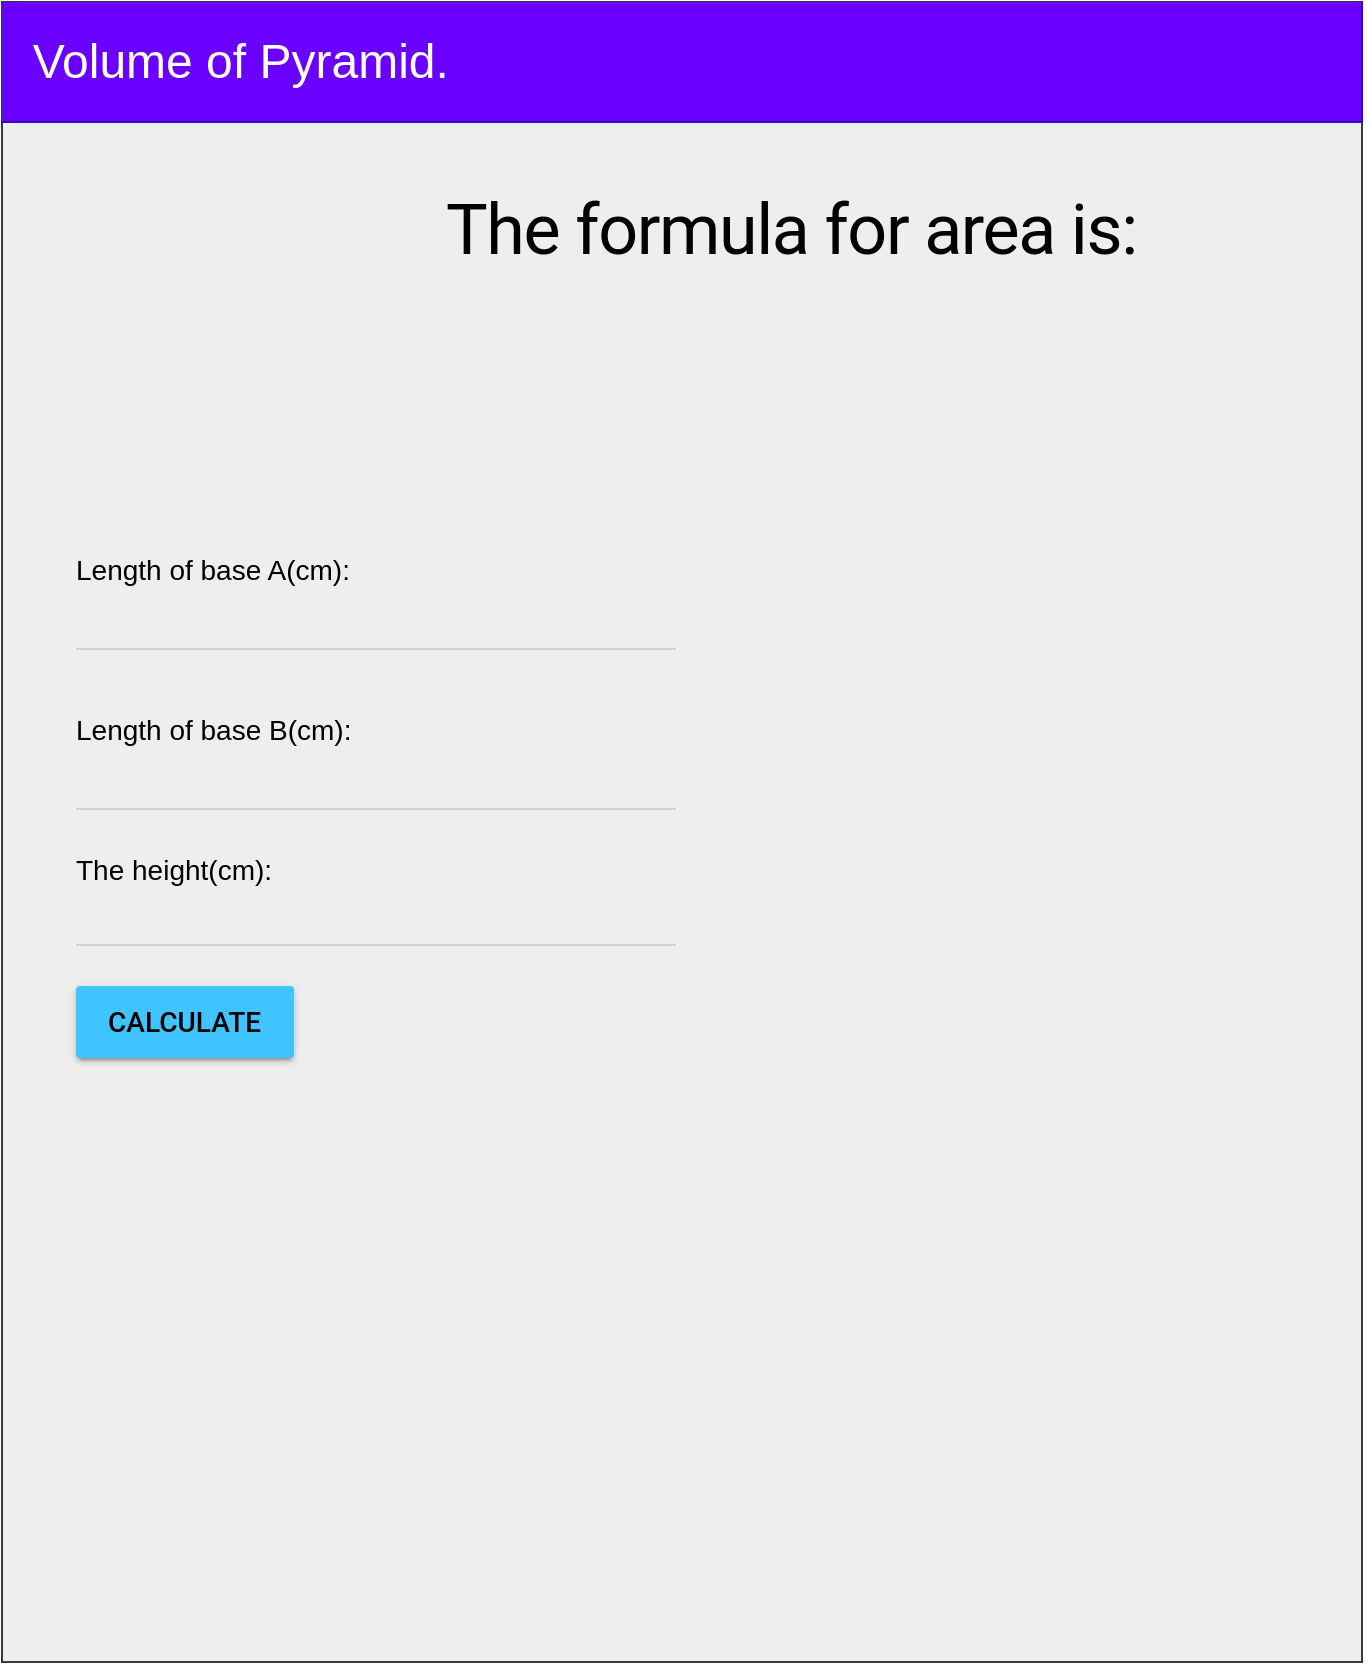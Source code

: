 <mxfile>
    <diagram id="iCWmLCv3RTQe7lw8I4d4" name="Page-1">
        <mxGraphModel dx="2553" dy="1110" grid="1" gridSize="10" guides="1" tooltips="1" connect="1" arrows="1" fold="1" page="1" pageScale="1" pageWidth="850" pageHeight="1100" math="0" shadow="0">
            <root>
                <mxCell id="0"/>
                <mxCell id="1" parent="0"/>
                <mxCell id="2" value="" style="verticalLabelPosition=bottom;verticalAlign=top;html=1;shape=mxgraph.basic.rect;fillColor2=none;strokeWidth=1;size=20;indent=5;fillColor=#eeeeee;strokeColor=#36393d;" vertex="1" parent="1">
                    <mxGeometry x="90" y="80" width="680" height="830" as="geometry"/>
                </mxCell>
                <mxCell id="3" value="&lt;p style=&quot;line-height: 1.2&quot;&gt;&lt;span style=&quot;font-size: 24px&quot;&gt;&amp;nbsp; Volume of Pyramid.&lt;/span&gt;&lt;/p&gt;" style="shape=partialRectangle;whiteSpace=wrap;html=1;top=0;left=0;fillColor=#6a00ff;align=left;fontColor=#ffffff;strokeColor=#3700CC;" vertex="1" parent="1">
                    <mxGeometry x="90" y="80" width="680" height="60" as="geometry"/>
                </mxCell>
                <mxCell id="4" value="&lt;h1 style=&quot;padding: 0px ; font-size: 35px ; line-height: 1.35 ; letter-spacing: -0.02em ; margin: 24px 0px 24px 40px ; font-family: &amp;#34;roboto&amp;#34; , &amp;#34;helvetica&amp;#34; , &amp;#34;arial&amp;#34; , sans-serif ; font-weight: 400 ; font-style: normal ; text-indent: 0px ; text-transform: none ; word-spacing: 0px&quot;&gt;&lt;font color=&quot;#000000&quot;&gt;The formula for area is:&lt;/font&gt;&lt;/h1&gt;" style="text;whiteSpace=wrap;html=1;fontSize=25;" vertex="1" parent="1">
                    <mxGeometry x="270" y="140" width="470" height="110" as="geometry"/>
                </mxCell>
                <mxCell id="5" value="&lt;span style=&quot;font-family: &amp;#34;helvetica&amp;#34; , &amp;#34;arial&amp;#34; , sans-serif ; font-size: 14px ; font-style: normal ; font-weight: 400 ; letter-spacing: normal ; text-indent: 0px ; text-transform: none ; word-spacing: 0px ; display: inline ; float: none&quot;&gt;&lt;font color=&quot;#000000&quot;&gt;Length of base A(cm):&lt;/font&gt;&lt;/span&gt;" style="text;whiteSpace=wrap;html=1;fontSize=24;" vertex="1" parent="1">
                    <mxGeometry x="125" y="340" width="145" height="50" as="geometry"/>
                </mxCell>
                <mxCell id="6" value="&lt;form action=&quot;https://ics2o-unit3-04-html.evgeny-vovk.repl.co/&quot; style=&quot;text-indent: 0px&quot;&gt;&lt;div class=&quot;mdl-textfield mdl-js-textfield is-upgraded&quot; style=&quot;position: relative ; display: inline-block ; box-sizing: border-box ; width: 300px ; max-width: 100% ; margin: 0px ; padding: 20px 0px&quot;&gt;&lt;font color=&quot;#000000&quot;&gt;&lt;br&gt;&lt;br&gt;&lt;input class=&quot;mdl-textfield__input&quot; type=&quot;text&quot; pattern=&quot;-?[0-9]*(\.[0-9]+)?&quot; id=&quot;fahrenheit&quot; style=&quot;font-family: &amp;#34;helvetica&amp;#34; , &amp;#34;arial&amp;#34; , sans-serif ; font-size: 16px ; font-style: normal ; font-weight: 400 ; letter-spacing: normal ; text-transform: none ; word-spacing: 0px ; border-top: none ; border-right: none ; border-left: none ; border-bottom: 1px solid rgba(0 , 0 , 0 , 0.12) ; display: block ; margin: 0px ; padding: 4px 0px ; width: 300px ; background: 0px 0px ; text-align: left&quot;&gt;&lt;label class=&quot;mdl-textfield__label&quot; style=&quot;font-family: &amp;#34;helvetica&amp;#34; , &amp;#34;arial&amp;#34; , sans-serif ; font-size: 16px ; font-style: normal ; font-weight: 400 ; letter-spacing: normal ; text-transform: none ; word-spacing: 0px ; position: absolute ; display: block ; width: 300px ; overflow: hidden ; text-align: left&quot;&gt;&lt;br&gt;&lt;/label&gt;&lt;span class=&quot;mdl-textfield__error&quot; style=&quot;font-family: &amp;#34;helvetica&amp;#34; , &amp;#34;arial&amp;#34; , sans-serif ; font-size: 12px ; font-style: normal ; font-weight: 400 ; letter-spacing: normal ; text-transform: none ; word-spacing: 0px ; position: absolute ; margin-top: 3px ; visibility: hidden ; display: block&quot;&gt;&lt;/span&gt;&lt;/font&gt;&lt;/div&gt;&lt;/form&gt;&lt;font color=&quot;#000000&quot;&gt;&lt;button class=&quot;mdl-button mdl-js-button mdl-button--raised mdl-js-ripple-effect mdl-button--accent&quot; style=&quot;background: rgb(64 , 196 , 255) ; border: none ; border-radius: 2px ; position: relative ; height: 36px ; margin: 0px ; min-width: 64px ; padding: 0px 16px ; display: inline-block ; font-family: &amp;#34;roboto&amp;#34; , &amp;#34;helvetica&amp;#34; , &amp;#34;arial&amp;#34; , sans-serif ; font-size: 14px ; font-weight: 500 ; text-transform: uppercase ; letter-spacing: 0px ; overflow: hidden ; transition: all 0.2s cubic-bezier(0.4 , 0 , 1 , 1) 0s , all 0.2s cubic-bezier(0.4 , 0 , 0.2 , 1) 0s , all 0.2s cubic-bezier(0.4 , 0 , 0.2 , 1) 0s ; outline: none ; cursor: pointer ; text-decoration: none ; text-align: center ; line-height: 36px ; vertical-align: middle ; box-shadow: rgba(0 , 0 , 0 , 0.14) 0px 2px 2px 0px , rgba(0 , 0 , 0 , 0.2) 0px 3px 1px -2px , rgba(0 , 0 , 0 , 0.12) 0px 1px 5px 0px&quot;&gt;CALCULATE&lt;span class=&quot;mdl-button__ripple-container&quot; style=&quot;display: block ; height: 36px ; left: 0px ; position: absolute ; top: 0px ; width: 113.438px ; z-index: 0 ; overflow: hidden&quot;&gt;&lt;span class=&quot;mdl-ripple&quot; style=&quot;background: rgb(66 , 66 , 66) ; border-radius: 50% ; height: 50px ; left: 0px ; opacity: 0 ; position: absolute ; top: 0px ; transform: translate(-50% , -50%) ; width: 50px ; overflow: hidden&quot;&gt;&lt;/span&gt;&lt;/span&gt;&lt;/button&gt;&lt;span style=&quot;font-family: &amp;#34;helvetica&amp;#34; , &amp;#34;arial&amp;#34; , sans-serif ; font-size: 14px ; font-style: normal ; font-weight: 400 ; letter-spacing: normal ; text-indent: 0px ; text-transform: none ; word-spacing: 0px ; display: inline ; float: none&quot;&gt;&lt;/span&gt;&lt;/font&gt;" style="text;whiteSpace=wrap;html=1;fontSize=24;" vertex="1" parent="1">
                    <mxGeometry x="125" y="440" width="330" height="150" as="geometry"/>
                </mxCell>
                <mxCell id="7" value="" style="shape=image;verticalLabelPosition=bottom;labelBackgroundColor=#ffffff;verticalAlign=top;aspect=fixed;imageAspect=0;image=https://2bd86f18-e87a-4227-bcf8-55e5e6ffaa8d.id.repl.co/img/trapezoid.png;" vertex="1" parent="1">
                    <mxGeometry x="110" y="150" width="171" height="164" as="geometry"/>
                </mxCell>
                <mxCell id="8" value="" style="shape=image;verticalLabelPosition=bottom;labelBackgroundColor=#ffffff;verticalAlign=top;aspect=fixed;imageAspect=0;image=https://2bd86f18-e87a-4227-bcf8-55e5e6ffaa8d.id.repl.co/img/formula.png;" vertex="1" parent="1">
                    <mxGeometry x="424.5" y="230" width="161" height="84" as="geometry"/>
                </mxCell>
                <mxCell id="9" value="&lt;input class=&quot;mdl-textfield__input&quot; type=&quot;text&quot; pattern=&quot;-?[0-9]*(\.[0-9]+)?&quot; id=&quot;length&quot; style=&quot;border-top: none ; border-right: none ; border-left: none ; border-bottom: 1px solid rgba(0 , 0 , 0 , 0.12) ; display: block ; font-size: 16px ; font-family: &amp;#34;helvetica&amp;#34; , &amp;#34;arial&amp;#34; , sans-serif ; margin: 0px ; padding: 4px 0px ; width: 300px ; background: 0px 0px ; text-align: left ; color: inherit&quot;&gt;&lt;br class=&quot;Apple-interchange-newline&quot;&gt;&lt;div&gt;&lt;/div&gt;&lt;label class=&quot;mdl-textfield__label&quot; style=&quot;color: rgba(0 , 0 , 0 , 0.26) ; font-size: 16px ; position: absolute ; display: block ; width: 300px ; overflow: hidden ; text-align: left ; font-family: &amp;#34;helvetica&amp;#34; , &amp;#34;arial&amp;#34; , sans-serif ; font-style: normal ; font-weight: 400 ; letter-spacing: normal ; text-indent: 0px ; text-transform: none ; word-spacing: 0px&quot;&gt;&lt;br&gt;&lt;/label&gt;" style="text;whiteSpace=wrap;html=1;" vertex="1" parent="1">
                    <mxGeometry x="125" y="370" width="330" height="60" as="geometry"/>
                </mxCell>
                <mxCell id="10" value="&lt;span style=&quot;color: rgb(0 , 0 , 0) ; font-family: &amp;#34;helvetica&amp;#34; , &amp;#34;arial&amp;#34; , sans-serif ; font-size: 14px&quot;&gt;Length of base B(cm):&lt;/span&gt;" style="text;whiteSpace=wrap;html=1;fontSize=24;" vertex="1" parent="1">
                    <mxGeometry x="125" y="420" width="145" height="50" as="geometry"/>
                </mxCell>
                <mxCell id="11" value="&lt;input class=&quot;mdl-textfield__input&quot; type=&quot;text&quot; pattern=&quot;-?[0-9]*(\.[0-9]+)?&quot; id=&quot;length&quot; style=&quot;border-top: none ; border-right: none ; border-left: none ; border-bottom: 1px solid rgba(0 , 0 , 0 , 0.12) ; display: block ; font-size: 16px ; font-family: &amp;#34;helvetica&amp;#34; , &amp;#34;arial&amp;#34; , sans-serif ; margin: 0px ; padding: 4px 0px ; width: 300px ; background: 0px 0px ; text-align: left ; color: inherit&quot;&gt;&lt;br class=&quot;Apple-interchange-newline&quot;&gt;&lt;div&gt;&lt;/div&gt;&lt;label class=&quot;mdl-textfield__label&quot; style=&quot;color: rgba(0 , 0 , 0 , 0.26) ; font-size: 16px ; position: absolute ; display: block ; width: 300px ; overflow: hidden ; text-align: left ; font-family: &amp;#34;helvetica&amp;#34; , &amp;#34;arial&amp;#34; , sans-serif ; font-style: normal ; font-weight: 400 ; letter-spacing: normal ; text-indent: 0px ; text-transform: none ; word-spacing: 0px&quot;&gt;&lt;br&gt;&lt;/label&gt;" style="text;whiteSpace=wrap;html=1;" vertex="1" parent="1">
                    <mxGeometry x="125" y="450" width="330" height="60" as="geometry"/>
                </mxCell>
                <mxCell id="12" value="&lt;span style=&quot;font-family: &amp;#34;helvetica&amp;#34; , &amp;#34;arial&amp;#34; , sans-serif ; font-size: 14px ; font-style: normal ; font-weight: 400 ; letter-spacing: normal ; text-indent: 0px ; text-transform: none ; word-spacing: 0px ; display: inline ; float: none&quot;&gt;&lt;font color=&quot;#000000&quot;&gt;The height(cm):&lt;/font&gt;&lt;/span&gt;" style="text;whiteSpace=wrap;html=1;fontSize=24;" vertex="1" parent="1">
                    <mxGeometry x="125" y="490" width="115" height="50" as="geometry"/>
                </mxCell>
            </root>
        </mxGraphModel>
    </diagram>
</mxfile>